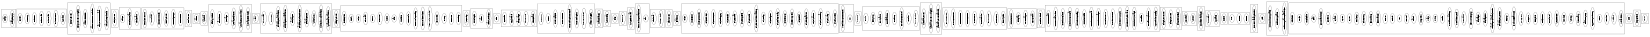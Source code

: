 digraph import {
	graph [rankdir=LR, size="16,11", rotate=90];
	subgraph "cluster-yast2-xml" {
		XML;
	}
	subgraph "cluster-yast2-ntp-client" {
		NtpClient;
	}
	subgraph "cluster-yast2-nfs-client" {
		Nfs;
	}
	subgraph "cluster-yast2" {
		Address;
		Arch;
		AsciiFile;
		Call;
		CommandLine;
		Confirm;
		Crash;
		Cron;
		CWM;
		Desktop;
		Directory;
		Encoding;
		Hostname;
		HTML;
		Initrd;
		IP;
		Kernel;
		Label;
		LogView;
		Map;
		Misc;
		Mode;
		ModuleLoading;
		ModulesConf;
		Netmask;
		NetworkPopup;
		Package;
		PackageAI;
		PackageCallbacksInit;
		PackageSystem;
		Popup;
		ProductFeatures;
		Progress;
		Report;
		Require;
		RichText;
		Runlevel;
		Sequencer;
		Service;
		String;
		Summary;
		TablePopup;
		TypeRepository;
		URL;
		Version;
		Wizard;
		Wizard_hw;
	}
	subgraph "cluster-yast2-online-update" {
		AutoOnlineUpdate;
		OnlineUpdate;
		OnlineUpdateCallbacks;
	}
	subgraph "cluster-yast2-slp" {
		SLP;
	}
	subgraph "cluster-yast2-power-management" {
		PowerManagement;
	}
	subgraph "cluster-yast2-transfer" {
		FTP;
		HTTP;
		TFTP;
	}
	subgraph "cluster-yast2-inetd" {
		Inetd;
	}
	subgraph "cluster-yast2-update" {
		RootPart;
		Update;
	}
	subgraph "cluster-yast2-profile-manager" {
		ProfileManager;
	}
	subgraph "cluster-yast2-sound" {
		Joystick;
		Sound;
	}
	subgraph "cluster-yast2-dhcp-server" {
		DhcpServerUI;
		DhcpServer;
		DhcpTsigKeys;
	}
	subgraph "cluster-autoyast2-installation" {
		AutoInstall;
		AutoInstallRules;
		AutoinstClone;
		AutoinstCompat;
		AutoinstConfig;
		AutoinstFile;
		AutoinstGeneral;
		AutoinstImage;
		AutoinstLVM;
		AutoinstRAID;
		AutoinstScripts;
		AutoinstSoftware;
		AutoinstStorage;
		Profile;
		ProfileLocation;
		Y2ModuleConfig;
	}
	subgraph "cluster-yast2-runlevel" {
		RunlevelEd;
	}
	subgraph "cluster-yast2-x11" {
		AutoinstX11;
		Display;
		XMessages;
		XProposal;
	}
	subgraph "cluster-yast2-bootloader" {
		BootABOOT;
		BootCommon;
		BootELILO;
		BootGRUB;
		BootLILO;
		Bootloader;
		BootMILO;
		BootPPC;
		BootS390;
	}
	subgraph "cluster-yast2-samba-server" {
		SambaServer;
		SambaServerWidgets;
		SambaServerPassdb;
	}
	subgraph "cluster-yast2-installation" {
		Hooks;
		Hotplug;
		HwStatus;
		Installation;
		Product;
		ProductControl;
		Vendor;
		X11Version;
	}
	subgraph "cluster-yast2-mouse" {
		Mouse;
	}
	subgraph "cluster-yast2-tv" {
		ModulesComments;
		Tv;
	}
	subgraph "cluster-yast2-repair" {
		OSR;
		OSRBoot;
		OSRCommon;
		OSRDirect;
		OSRExecute;
		OSRFloppy;
		OSRFsck;
		OSRFstab;
		OSRLogFile;
		OSRMode;
		OSRModuleLoading;
		OSRPkg;
		OSRPkgUI;
		OSRPkgVerify;
		OSRPopup;
		OSRProgress;
		OSRPtbl;
		OSRRepairUI;
		OSRStatus;
		OSRSummary;
		OSRSwap;
		OSRSystem;
	}
	subgraph "cluster-yast2-backup" {
		Backup;
	}
	subgraph "cluster-yast2-nfs-server" {
		NfsServer;
	}
	subgraph "cluster-yast2-tune" {
		Idedma;
		InitHWinfo;
	}
	subgraph "cluster-yast2-phone-services" {
		Answering_machine;
		Fax;
	}
	subgraph "cluster-yast2-firewall" {
		SuSEFirewall;
	}
	subgraph "cluster-yast2-restore" {
		Restore;
	}
	subgraph "cluster-yast2-testsuite" {
		Pkg;
	}
	subgraph "cluster-yast2-sysconfig" {
		Sysconfig;
	}
	subgraph "cluster-yast2-mail-aliases" {
		MailAliases;
	}
	subgraph "cluster-yast2-users" {
		UsersUI;
		Users;
		UsersCache;
		UsersLDAP;
		UsersPluginLDAPAll;
		UsersPlugins;
		UsersRoutines;
		"YaPI::USERS";
	}
	subgraph "cluster-yast2-country" {
		Console;
		Keyboard;
		Language;
		Timezone;
		XF86Path;
	}
	subgraph "cluster-yast2-nis-client" {
		Nis;
	}
	subgraph "cluster-yast2-pam" {
		Autologin;
		Pam;
		PamSettings;
	}
	subgraph "cluster-yast2-security" {
		Security;
	}
	subgraph "cluster-yast2-network" {
		Detection;
		DNS;
		DSL;
		Firewall;
		Host;
		Internet;
		ISDN;
		Lan;
		Modem;
		Network;
		NetworkConfig;
		NetworkDevices;
		NetworkModules;
		Provider;
		Proxy;
		Remote;
		Routing;
	}
	subgraph "cluster-yast2-tftp-server" {
		TftpServer;
	}
	subgraph "cluster-yast2-packager" {
		DirInstall;
		InstURL;
		PackageCallbacks;
		PackageInstallation;
		Packages;
		PackageSelectionIO;
		PackagesUI;
		SlideShow;
		SlideShowCallbacks;
		SpaceCalculation;
	}
	subgraph "cluster-yast2-mail" {
		Mail;
	}
	subgraph "cluster-yast2-storage" {
		FileSystems;
		Partitions;
		Storage;
		StorageClients;
		StorageControllers;
		StorageDevices;
	}
	subgraph "cluster-yast2-samba-client" {
		Samba;
	}
	subgraph "cluster-yast2-perl-bindings" {
		YaPI;
	}
	subgraph "cluster-yast2-kerberos-client" {
		Kerberos;
	}
	subgraph "cluster-yast2-dns-server" {
		DnsServerUI;
		DnsData;
		DnsRoutines;
		DnsServer;
		DnsTsigKeys;
		DnsZones;
	}
	subgraph "cluster-autoyast2" {
		Alice;
		AutoinstClass;
		Kickstart;
	}
	subgraph "cluster-yast2-nis-server" {
		NisServer;
	}
	subgraph "cluster-yast2-http-server" {
		HttpServer;
		HttpServerWidgets;
		"YaPI::HTTPD";
		"YaPI::HTTPDModules";
		"YaST::HTTPDData";
		"YaST::httpdUtils";
	}
	subgraph "cluster-yast2-printer" {
		CUPS;
		LPRng;
		Printer;
		Printerdb;
		Printerlib;
		PrinterTest;
		Spooler;
	}
	subgraph "cluster-yast2-ldap-client" {
		Ldap;
		LdapPopup;
	}
}
